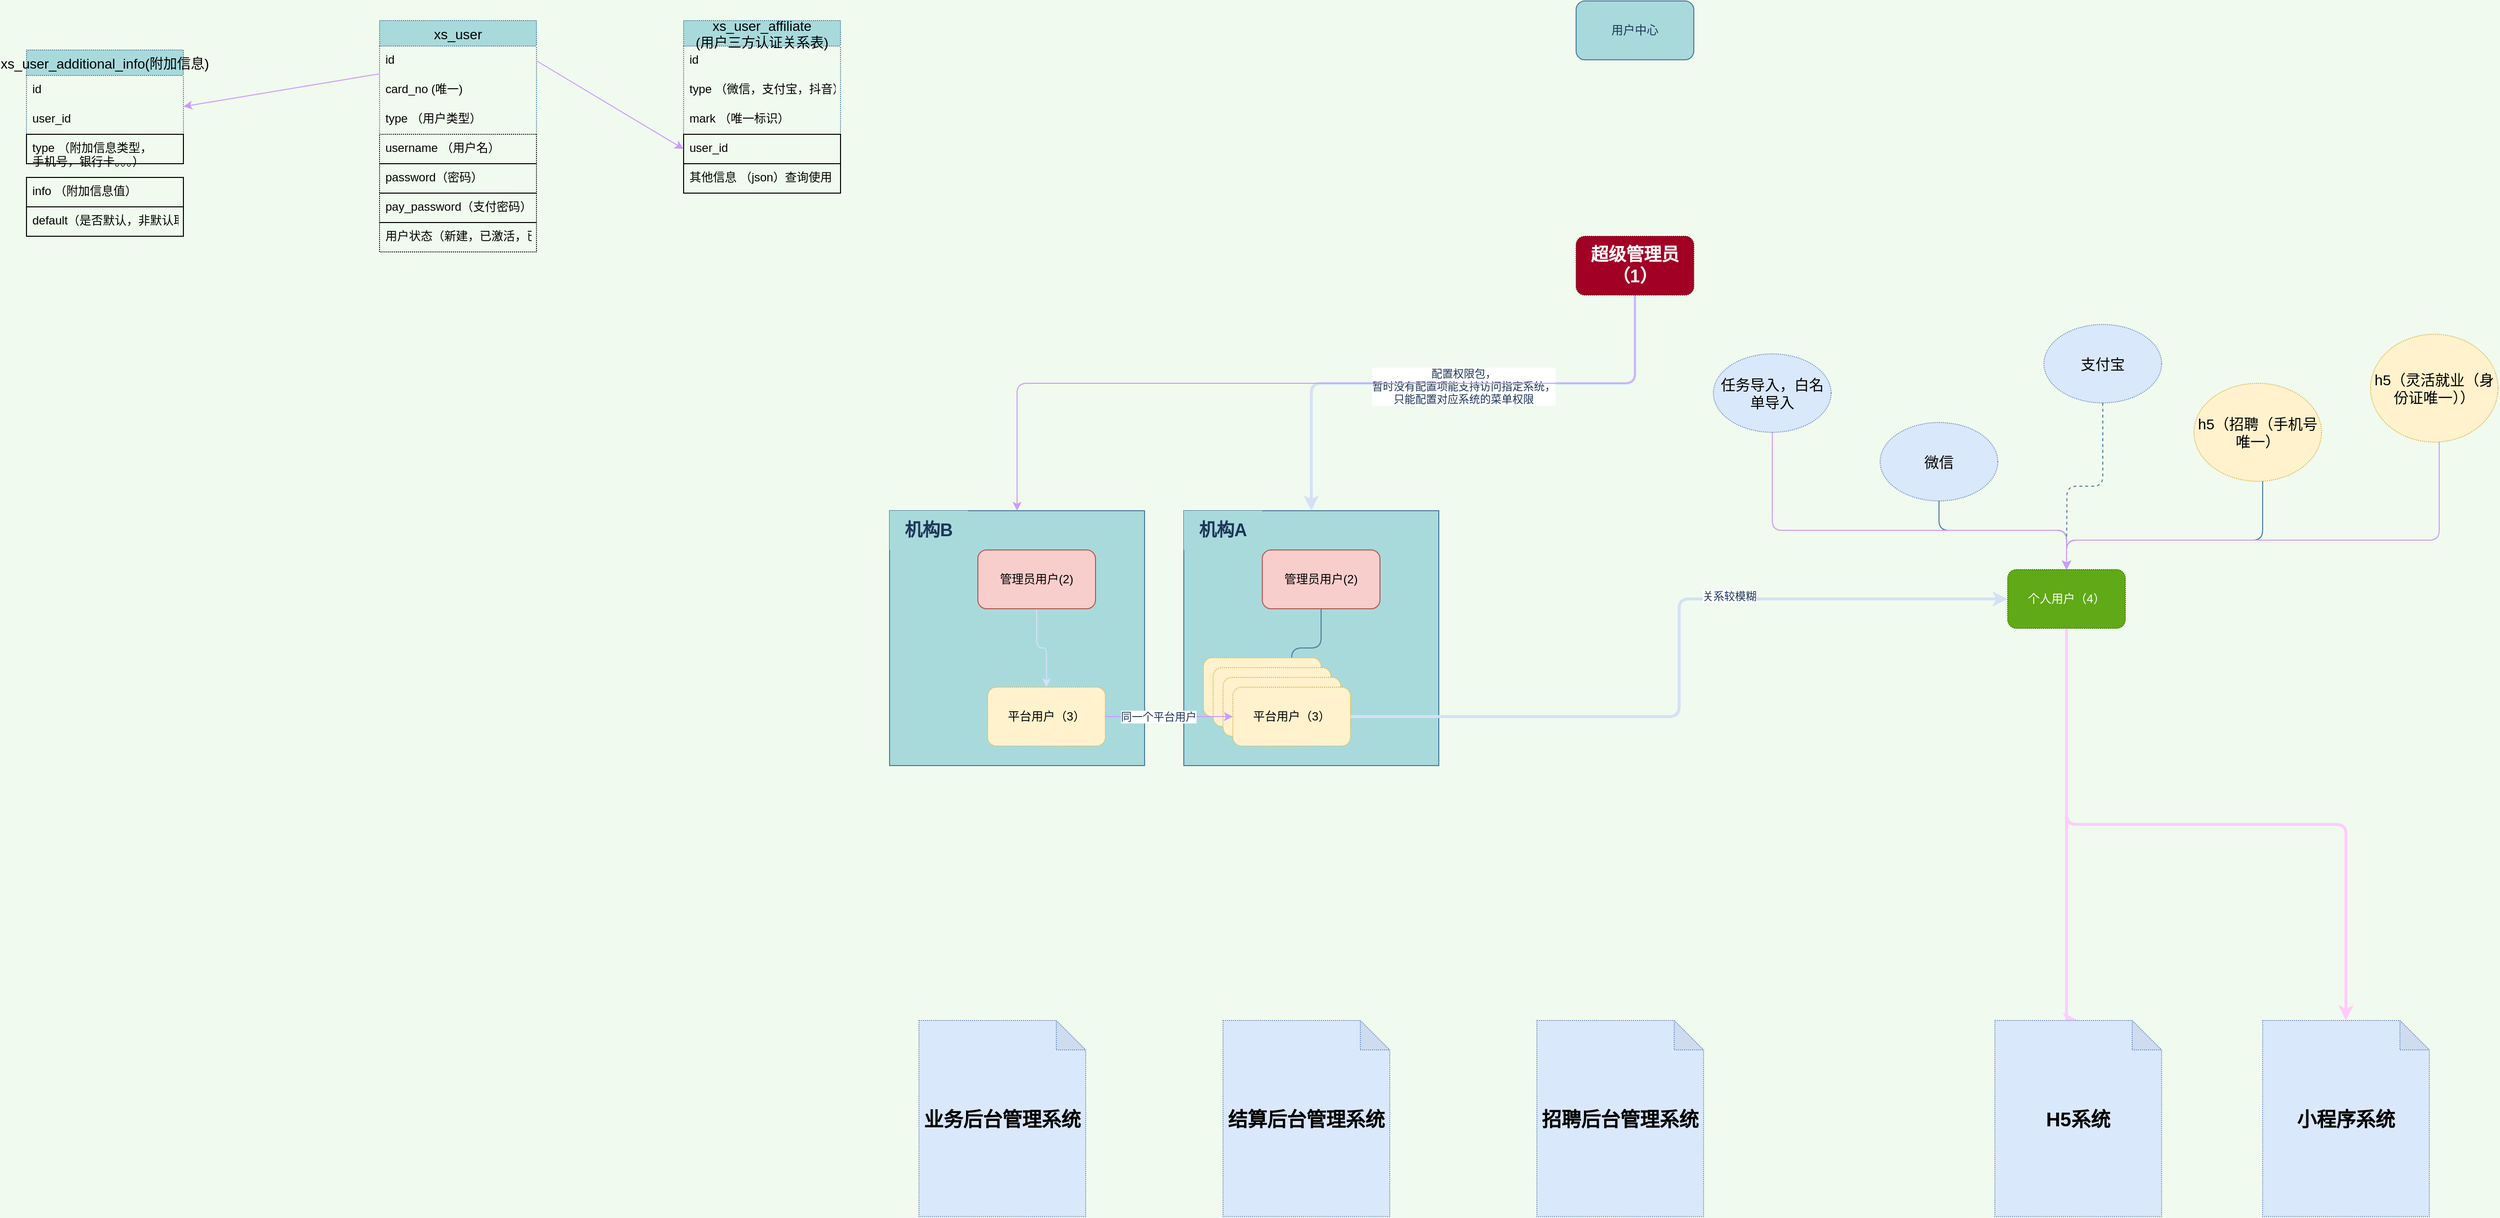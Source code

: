 <mxfile version="14.2.7" type="github">
  <diagram id="7nUUbsPAD171NSKVPP-3" name="Page-1">
    <mxGraphModel dx="3076" dy="1974" grid="1" gridSize="10" guides="1" tooltips="1" connect="1" arrows="1" fold="1" page="1" pageScale="1" pageWidth="827" pageHeight="1169" background="#F1FAEE" math="0" shadow="0">
      <root>
        <mxCell id="0" />
        <mxCell id="1" parent="0" />
        <mxCell id="RK_yV3QGJpCT5wXAtmzq-3" value="用户中心" style="rounded=1;whiteSpace=wrap;html=1;sketch=0;fillColor=#A8DADC;strokeColor=#457B9D;fontColor=#1D3557;" vertex="1" parent="1">
          <mxGeometry x="400" y="-320" width="120" height="60" as="geometry" />
        </mxCell>
        <mxCell id="RK_yV3QGJpCT5wXAtmzq-5" value="" style="whiteSpace=wrap;html=1;aspect=fixed;rounded=0;sketch=0;strokeColor=#457B9D;fillColor=#A8DADC;fontColor=#1D3557;align=left;" vertex="1" parent="1">
          <mxGeometry y="200" width="260" height="260" as="geometry" />
        </mxCell>
        <mxCell id="RK_yV3QGJpCT5wXAtmzq-8" value="&lt;b&gt;&lt;font style=&quot;font-size: 18px&quot;&gt;机构A&lt;/font&gt;&lt;/b&gt;" style="rounded=0;whiteSpace=wrap;html=1;sketch=0;fillColor=#A8DADC;fontColor=#1D3557;dashed=1;dashPattern=1 1;strokeColor=none;" vertex="1" parent="1">
          <mxGeometry y="200" width="80" height="40" as="geometry" />
        </mxCell>
        <mxCell id="RK_yV3QGJpCT5wXAtmzq-14" style="edgeStyle=orthogonalEdgeStyle;curved=0;rounded=1;sketch=0;orthogonalLoop=1;jettySize=auto;html=1;strokeColor=#457B9D;fillColor=#A8DADC;fontColor=#1D3557;" edge="1" parent="1" source="RK_yV3QGJpCT5wXAtmzq-6" target="RK_yV3QGJpCT5wXAtmzq-12">
          <mxGeometry relative="1" as="geometry" />
        </mxCell>
        <mxCell id="RK_yV3QGJpCT5wXAtmzq-6" value="管理员用户(2)" style="rounded=1;whiteSpace=wrap;html=1;sketch=0;strokeColor=#b85450;fillColor=#f8cecc;" vertex="1" parent="1">
          <mxGeometry x="80" y="240" width="120" height="60" as="geometry" />
        </mxCell>
        <mxCell id="RK_yV3QGJpCT5wXAtmzq-9" value="" style="rounded=1;whiteSpace=wrap;html=1;dashed=1;dashPattern=1 1;sketch=0;strokeColor=#d6b656;fillColor=#fff2cc;" vertex="1" parent="1">
          <mxGeometry x="20" y="350" width="120" height="60" as="geometry" />
        </mxCell>
        <mxCell id="RK_yV3QGJpCT5wXAtmzq-10" value="" style="rounded=1;whiteSpace=wrap;html=1;dashed=1;dashPattern=1 1;sketch=0;strokeColor=#d6b656;fillColor=#fff2cc;" vertex="1" parent="1">
          <mxGeometry x="30" y="360" width="120" height="60" as="geometry" />
        </mxCell>
        <mxCell id="RK_yV3QGJpCT5wXAtmzq-11" value="" style="rounded=1;whiteSpace=wrap;html=1;dashed=1;dashPattern=1 1;sketch=0;strokeColor=#d6b656;fillColor=#fff2cc;" vertex="1" parent="1">
          <mxGeometry x="40" y="370" width="120" height="60" as="geometry" />
        </mxCell>
        <mxCell id="RK_yV3QGJpCT5wXAtmzq-34" style="edgeStyle=orthogonalEdgeStyle;curved=0;rounded=1;sketch=0;orthogonalLoop=1;jettySize=auto;html=1;entryX=0;entryY=0.5;entryDx=0;entryDy=0;strokeColor=#D4E1F5;strokeWidth=3;fillColor=#A8DADC;fontColor=#1D3557;" edge="1" parent="1" source="RK_yV3QGJpCT5wXAtmzq-12" target="RK_yV3QGJpCT5wXAtmzq-16">
          <mxGeometry relative="1" as="geometry" />
        </mxCell>
        <mxCell id="RK_yV3QGJpCT5wXAtmzq-35" value="关系较模糊" style="edgeLabel;html=1;align=center;verticalAlign=middle;resizable=0;points=[];fontColor=#1D3557;" vertex="1" connectable="0" parent="RK_yV3QGJpCT5wXAtmzq-34">
          <mxGeometry x="0.281" y="3" relative="1" as="geometry">
            <mxPoint as="offset" />
          </mxGeometry>
        </mxCell>
        <mxCell id="RK_yV3QGJpCT5wXAtmzq-12" value="平台用户（3）" style="rounded=1;whiteSpace=wrap;html=1;dashed=1;dashPattern=1 1;sketch=0;strokeColor=#d6b656;fillColor=#fff2cc;" vertex="1" parent="1">
          <mxGeometry x="50" y="380" width="120" height="60" as="geometry" />
        </mxCell>
        <mxCell id="RK_yV3QGJpCT5wXAtmzq-32" style="edgeStyle=orthogonalEdgeStyle;curved=0;rounded=1;sketch=0;orthogonalLoop=1;jettySize=auto;html=1;entryX=0.5;entryY=0;entryDx=0;entryDy=0;strokeWidth=3;fillColor=#A8DADC;fontColor=#1D3557;strokeColor=#D4E1F5;" edge="1" parent="1" source="RK_yV3QGJpCT5wXAtmzq-15" target="RK_yV3QGJpCT5wXAtmzq-5">
          <mxGeometry relative="1" as="geometry">
            <Array as="points">
              <mxPoint x="460" y="70" />
              <mxPoint x="130" y="70" />
            </Array>
          </mxGeometry>
        </mxCell>
        <mxCell id="RK_yV3QGJpCT5wXAtmzq-33" value="配置权限包，&lt;br&gt;暂时没有配置项能支持访问指定系统，&lt;br&gt;只能配置对应系统的菜单权限" style="edgeLabel;html=1;align=center;verticalAlign=middle;resizable=0;points=[];fontColor=#1D3557;" vertex="1" connectable="0" parent="RK_yV3QGJpCT5wXAtmzq-32">
          <mxGeometry x="-0.036" y="3" relative="1" as="geometry">
            <mxPoint as="offset" />
          </mxGeometry>
        </mxCell>
        <mxCell id="RK_yV3QGJpCT5wXAtmzq-47" style="edgeStyle=orthogonalEdgeStyle;curved=0;rounded=1;sketch=0;orthogonalLoop=1;jettySize=auto;html=1;entryX=0.5;entryY=0;entryDx=0;entryDy=0;strokeColor=#CC99FF;strokeWidth=1;fillColor=#A8DADC;fontColor=#1D3557;" edge="1" parent="1" source="RK_yV3QGJpCT5wXAtmzq-15" target="RK_yV3QGJpCT5wXAtmzq-37">
          <mxGeometry relative="1" as="geometry">
            <Array as="points">
              <mxPoint x="460" y="70" />
              <mxPoint x="-170" y="70" />
            </Array>
          </mxGeometry>
        </mxCell>
        <mxCell id="RK_yV3QGJpCT5wXAtmzq-15" value="&lt;b&gt;&lt;font style=&quot;font-size: 18px&quot;&gt;超级管理员（1）&lt;/font&gt;&lt;/b&gt;" style="rounded=1;whiteSpace=wrap;html=1;dashed=1;dashPattern=1 1;sketch=0;strokeColor=#6F0000;fillColor=#a20025;fontColor=#ffffff;" vertex="1" parent="1">
          <mxGeometry x="400" y="-80" width="120" height="60" as="geometry" />
        </mxCell>
        <mxCell id="RK_yV3QGJpCT5wXAtmzq-30" style="edgeStyle=orthogonalEdgeStyle;curved=0;rounded=1;sketch=0;orthogonalLoop=1;jettySize=auto;html=1;entryX=0.5;entryY=0;entryDx=0;entryDy=0;entryPerimeter=0;fillColor=#A8DADC;fontColor=#1D3557;strokeColor=#FFCCFF;strokeWidth=3;" edge="1" parent="1" source="RK_yV3QGJpCT5wXAtmzq-16" target="RK_yV3QGJpCT5wXAtmzq-19">
          <mxGeometry relative="1" as="geometry">
            <Array as="points">
              <mxPoint x="900" y="720" />
            </Array>
          </mxGeometry>
        </mxCell>
        <mxCell id="RK_yV3QGJpCT5wXAtmzq-31" style="edgeStyle=orthogonalEdgeStyle;curved=0;rounded=1;sketch=0;orthogonalLoop=1;jettySize=auto;html=1;entryX=0.5;entryY=0;entryDx=0;entryDy=0;entryPerimeter=0;fillColor=#A8DADC;fontColor=#1D3557;strokeColor=#FFCCFF;strokeWidth=3;" edge="1" parent="1" source="RK_yV3QGJpCT5wXAtmzq-16" target="RK_yV3QGJpCT5wXAtmzq-25">
          <mxGeometry relative="1" as="geometry">
            <Array as="points">
              <mxPoint x="900" y="520" />
              <mxPoint x="1185" y="520" />
            </Array>
          </mxGeometry>
        </mxCell>
        <mxCell id="RK_yV3QGJpCT5wXAtmzq-16" value="个人用户（4）" style="rounded=1;whiteSpace=wrap;html=1;dashed=1;dashPattern=1 1;sketch=0;strokeColor=#2D7600;fillColor=#60a917;fontColor=#ffffff;" vertex="1" parent="1">
          <mxGeometry x="840" y="260" width="120" height="60" as="geometry" />
        </mxCell>
        <mxCell id="RK_yV3QGJpCT5wXAtmzq-17" value="&lt;b&gt;&lt;font style=&quot;font-size: 20px&quot;&gt;业务后台管理系统&lt;/font&gt;&lt;/b&gt;" style="shape=note;whiteSpace=wrap;html=1;backgroundOutline=1;darkOpacity=0.05;rounded=0;dashed=1;dashPattern=1 1;sketch=0;strokeColor=#6c8ebf;fillColor=#dae8fc;" vertex="1" parent="1">
          <mxGeometry x="-270" y="720" width="170" height="200" as="geometry" />
        </mxCell>
        <mxCell id="RK_yV3QGJpCT5wXAtmzq-18" value="&lt;b&gt;&lt;font style=&quot;font-size: 20px&quot;&gt;结算后台管理系统&lt;/font&gt;&lt;/b&gt;" style="shape=note;whiteSpace=wrap;html=1;backgroundOutline=1;darkOpacity=0.05;rounded=0;dashed=1;dashPattern=1 1;sketch=0;strokeColor=#6c8ebf;fillColor=#dae8fc;" vertex="1" parent="1">
          <mxGeometry x="40" y="720" width="170" height="200" as="geometry" />
        </mxCell>
        <mxCell id="RK_yV3QGJpCT5wXAtmzq-19" value="&lt;b&gt;&lt;font style=&quot;font-size: 20px&quot;&gt;H5系统&lt;/font&gt;&lt;/b&gt;" style="shape=note;whiteSpace=wrap;html=1;backgroundOutline=1;darkOpacity=0.05;rounded=0;dashed=1;dashPattern=1 1;sketch=0;strokeColor=#6c8ebf;fillColor=#dae8fc;" vertex="1" parent="1">
          <mxGeometry x="827" y="720" width="170" height="200" as="geometry" />
        </mxCell>
        <mxCell id="RK_yV3QGJpCT5wXAtmzq-20" value="&lt;b&gt;&lt;font style=&quot;font-size: 20px&quot;&gt;招聘后台管理系统&lt;/font&gt;&lt;/b&gt;" style="shape=note;whiteSpace=wrap;html=1;backgroundOutline=1;darkOpacity=0.05;rounded=0;dashed=1;dashPattern=1 1;sketch=0;strokeColor=#6c8ebf;fillColor=#dae8fc;" vertex="1" parent="1">
          <mxGeometry x="360" y="720" width="170" height="200" as="geometry" />
        </mxCell>
        <mxCell id="RK_yV3QGJpCT5wXAtmzq-23" style="edgeStyle=orthogonalEdgeStyle;curved=0;rounded=1;sketch=0;orthogonalLoop=1;jettySize=auto;html=1;entryX=0.5;entryY=0;entryDx=0;entryDy=0;strokeColor=#457B9D;fillColor=#A8DADC;fontColor=#1D3557;" edge="1" parent="1" source="RK_yV3QGJpCT5wXAtmzq-21" target="RK_yV3QGJpCT5wXAtmzq-16">
          <mxGeometry relative="1" as="geometry">
            <Array as="points">
              <mxPoint x="770" y="220" />
              <mxPoint x="900" y="220" />
            </Array>
          </mxGeometry>
        </mxCell>
        <mxCell id="RK_yV3QGJpCT5wXAtmzq-21" value="&lt;font style=&quot;font-size: 15px&quot;&gt;微信&lt;/font&gt;" style="ellipse;whiteSpace=wrap;html=1;rounded=0;dashed=1;dashPattern=1 1;sketch=0;strokeColor=#6c8ebf;fillColor=#dae8fc;" vertex="1" parent="1">
          <mxGeometry x="710" y="110" width="120" height="80" as="geometry" />
        </mxCell>
        <mxCell id="RK_yV3QGJpCT5wXAtmzq-24" style="edgeStyle=orthogonalEdgeStyle;curved=0;rounded=1;sketch=0;orthogonalLoop=1;jettySize=auto;html=1;strokeColor=#457B9D;fillColor=#A8DADC;fontColor=#1D3557;dashed=1;" edge="1" parent="1" source="RK_yV3QGJpCT5wXAtmzq-22">
          <mxGeometry relative="1" as="geometry">
            <mxPoint x="900" y="260" as="targetPoint" />
          </mxGeometry>
        </mxCell>
        <mxCell id="RK_yV3QGJpCT5wXAtmzq-22" value="&lt;font style=&quot;font-size: 15px&quot;&gt;支付宝&lt;/font&gt;" style="ellipse;whiteSpace=wrap;html=1;rounded=0;dashed=1;dashPattern=1 1;sketch=0;strokeColor=#6c8ebf;fillColor=#dae8fc;" vertex="1" parent="1">
          <mxGeometry x="877" y="10" width="120" height="80" as="geometry" />
        </mxCell>
        <mxCell id="RK_yV3QGJpCT5wXAtmzq-25" value="&lt;b&gt;&lt;font style=&quot;font-size: 20px&quot;&gt;小程序系统&lt;/font&gt;&lt;/b&gt;" style="shape=note;whiteSpace=wrap;html=1;backgroundOutline=1;darkOpacity=0.05;rounded=0;dashed=1;dashPattern=1 1;sketch=0;strokeColor=#6c8ebf;fillColor=#dae8fc;" vertex="1" parent="1">
          <mxGeometry x="1100" y="720" width="170" height="200" as="geometry" />
        </mxCell>
        <mxCell id="RK_yV3QGJpCT5wXAtmzq-27" style="edgeStyle=orthogonalEdgeStyle;curved=0;rounded=1;sketch=0;orthogonalLoop=1;jettySize=auto;html=1;entryX=0.5;entryY=0;entryDx=0;entryDy=0;strokeColor=#457B9D;fillColor=#A8DADC;fontColor=#1D3557;" edge="1" parent="1" source="RK_yV3QGJpCT5wXAtmzq-26" target="RK_yV3QGJpCT5wXAtmzq-16">
          <mxGeometry relative="1" as="geometry">
            <Array as="points">
              <mxPoint x="1100" y="230" />
              <mxPoint x="900" y="230" />
            </Array>
          </mxGeometry>
        </mxCell>
        <mxCell id="RK_yV3QGJpCT5wXAtmzq-26" value="&lt;font style=&quot;font-size: 15px&quot;&gt;h5（招聘（手机号唯一）&lt;/font&gt;" style="ellipse;whiteSpace=wrap;html=1;rounded=0;dashed=1;dashPattern=1 1;sketch=0;strokeColor=#d6b656;fillColor=#fff2cc;" vertex="1" parent="1">
          <mxGeometry x="1030" y="70" width="130" height="100" as="geometry" />
        </mxCell>
        <mxCell id="RK_yV3QGJpCT5wXAtmzq-37" value="" style="whiteSpace=wrap;html=1;aspect=fixed;rounded=0;sketch=0;strokeColor=#457B9D;fillColor=#A8DADC;fontColor=#1D3557;align=left;" vertex="1" parent="1">
          <mxGeometry x="-300" y="200" width="260" height="260" as="geometry" />
        </mxCell>
        <mxCell id="RK_yV3QGJpCT5wXAtmzq-39" value="&lt;b&gt;&lt;font style=&quot;font-size: 18px&quot;&gt;机构B&lt;/font&gt;&lt;/b&gt;" style="rounded=0;whiteSpace=wrap;html=1;sketch=0;fillColor=#A8DADC;fontColor=#1D3557;dashed=1;dashPattern=1 1;strokeColor=none;" vertex="1" parent="1">
          <mxGeometry x="-300" y="200" width="80" height="40" as="geometry" />
        </mxCell>
        <mxCell id="RK_yV3QGJpCT5wXAtmzq-42" style="edgeStyle=orthogonalEdgeStyle;curved=0;rounded=1;sketch=0;orthogonalLoop=1;jettySize=auto;html=1;strokeColor=#D4E1F5;strokeWidth=1;fillColor=#A8DADC;fontColor=#1D3557;" edge="1" parent="1" source="RK_yV3QGJpCT5wXAtmzq-40" target="RK_yV3QGJpCT5wXAtmzq-41">
          <mxGeometry relative="1" as="geometry" />
        </mxCell>
        <mxCell id="RK_yV3QGJpCT5wXAtmzq-40" value="管理员用户(2)" style="rounded=1;whiteSpace=wrap;html=1;sketch=0;strokeColor=#b85450;fillColor=#f8cecc;" vertex="1" parent="1">
          <mxGeometry x="-210" y="240" width="120" height="60" as="geometry" />
        </mxCell>
        <mxCell id="RK_yV3QGJpCT5wXAtmzq-48" style="edgeStyle=orthogonalEdgeStyle;curved=0;rounded=1;sketch=0;orthogonalLoop=1;jettySize=auto;html=1;entryX=0;entryY=0.5;entryDx=0;entryDy=0;strokeColor=#CC99FF;strokeWidth=1;fillColor=#A8DADC;fontColor=#1D3557;" edge="1" parent="1" source="RK_yV3QGJpCT5wXAtmzq-41" target="RK_yV3QGJpCT5wXAtmzq-12">
          <mxGeometry relative="1" as="geometry" />
        </mxCell>
        <mxCell id="RK_yV3QGJpCT5wXAtmzq-49" value="同一个平台用户" style="edgeLabel;html=1;align=center;verticalAlign=middle;resizable=0;points=[];fontColor=#1D3557;" vertex="1" connectable="0" parent="RK_yV3QGJpCT5wXAtmzq-48">
          <mxGeometry x="-0.169" relative="1" as="geometry">
            <mxPoint as="offset" />
          </mxGeometry>
        </mxCell>
        <mxCell id="RK_yV3QGJpCT5wXAtmzq-41" value="平台用户（3）" style="rounded=1;whiteSpace=wrap;html=1;dashed=1;dashPattern=1 1;sketch=0;strokeColor=#d6b656;fillColor=#fff2cc;" vertex="1" parent="1">
          <mxGeometry x="-200" y="380" width="120" height="60" as="geometry" />
        </mxCell>
        <mxCell id="RK_yV3QGJpCT5wXAtmzq-46" style="edgeStyle=orthogonalEdgeStyle;curved=0;rounded=1;sketch=0;orthogonalLoop=1;jettySize=auto;html=1;strokeColor=#CC99FF;strokeWidth=1;fillColor=#A8DADC;fontColor=#1D3557;" edge="1" parent="1" source="RK_yV3QGJpCT5wXAtmzq-45" target="RK_yV3QGJpCT5wXAtmzq-16">
          <mxGeometry relative="1" as="geometry">
            <Array as="points">
              <mxPoint x="1280" y="230" />
              <mxPoint x="900" y="230" />
            </Array>
          </mxGeometry>
        </mxCell>
        <mxCell id="RK_yV3QGJpCT5wXAtmzq-45" value="&lt;font style=&quot;font-size: 15px&quot;&gt;h5（灵活就业（身份证唯一））&lt;/font&gt;" style="ellipse;whiteSpace=wrap;html=1;rounded=0;dashed=1;dashPattern=1 1;sketch=0;strokeColor=#d6b656;fillColor=#fff2cc;" vertex="1" parent="1">
          <mxGeometry x="1210" y="20" width="130" height="110" as="geometry" />
        </mxCell>
        <mxCell id="RK_yV3QGJpCT5wXAtmzq-52" style="edgeStyle=orthogonalEdgeStyle;curved=0;rounded=1;sketch=0;orthogonalLoop=1;jettySize=auto;html=1;entryX=0.5;entryY=0;entryDx=0;entryDy=0;strokeColor=#CC99FF;strokeWidth=1;fillColor=#A8DADC;fontColor=#1D3557;" edge="1" parent="1" source="RK_yV3QGJpCT5wXAtmzq-51" target="RK_yV3QGJpCT5wXAtmzq-16">
          <mxGeometry relative="1" as="geometry">
            <Array as="points">
              <mxPoint x="600" y="220" />
              <mxPoint x="900" y="220" />
            </Array>
          </mxGeometry>
        </mxCell>
        <mxCell id="RK_yV3QGJpCT5wXAtmzq-51" value="&lt;font style=&quot;font-size: 15px&quot;&gt;任务导入，白名单导入&lt;/font&gt;" style="ellipse;whiteSpace=wrap;html=1;rounded=0;dashed=1;dashPattern=1 1;sketch=0;strokeColor=#6c8ebf;fillColor=#dae8fc;" vertex="1" parent="1">
          <mxGeometry x="540" y="40" width="120" height="80" as="geometry" />
        </mxCell>
        <mxCell id="RK_yV3QGJpCT5wXAtmzq-54" value="xs_user" style="swimlane;fontStyle=0;childLayout=stackLayout;horizontal=1;startSize=26;horizontalStack=0;resizeParent=1;resizeParentMax=0;resizeLast=0;collapsible=1;marginBottom=0;align=center;fontSize=14;rounded=0;dashed=1;dashPattern=1 1;sketch=0;strokeColor=#457B9D;fillColor=#A8DADC;" vertex="1" parent="1">
          <mxGeometry x="-820" y="-300" width="160" height="116" as="geometry" />
        </mxCell>
        <mxCell id="RK_yV3QGJpCT5wXAtmzq-55" value="id" style="text;strokeColor=none;fillColor=none;spacingLeft=4;spacingRight=4;overflow=hidden;rotatable=0;points=[[0,0.5],[1,0.5]];portConstraint=eastwest;fontSize=12;" vertex="1" parent="RK_yV3QGJpCT5wXAtmzq-54">
          <mxGeometry y="26" width="160" height="30" as="geometry" />
        </mxCell>
        <mxCell id="RK_yV3QGJpCT5wXAtmzq-56" value="card_no (唯一)" style="text;strokeColor=none;fillColor=none;spacingLeft=4;spacingRight=4;overflow=hidden;rotatable=0;points=[[0,0.5],[1,0.5]];portConstraint=eastwest;fontSize=12;" vertex="1" parent="RK_yV3QGJpCT5wXAtmzq-54">
          <mxGeometry y="56" width="160" height="30" as="geometry" />
        </mxCell>
        <mxCell id="RK_yV3QGJpCT5wXAtmzq-57" value="type （用户类型）" style="text;strokeColor=none;fillColor=none;spacingLeft=4;spacingRight=4;overflow=hidden;rotatable=0;points=[[0,0.5],[1,0.5]];portConstraint=eastwest;fontSize=12;" vertex="1" parent="RK_yV3QGJpCT5wXAtmzq-54">
          <mxGeometry y="86" width="160" height="30" as="geometry" />
        </mxCell>
        <mxCell id="RK_yV3QGJpCT5wXAtmzq-58" value="xs_user_affiliate &#xa;(用户三方认证关系表)" style="swimlane;fontStyle=0;childLayout=stackLayout;horizontal=1;startSize=26;horizontalStack=0;resizeParent=1;resizeParentMax=0;resizeLast=0;collapsible=1;marginBottom=0;align=center;fontSize=14;rounded=0;dashed=1;dashPattern=1 1;sketch=0;strokeColor=#457B9D;fillColor=#A8DADC;" vertex="1" parent="1">
          <mxGeometry x="-510" y="-300" width="160" height="116" as="geometry" />
        </mxCell>
        <mxCell id="RK_yV3QGJpCT5wXAtmzq-59" value="id" style="text;strokeColor=none;fillColor=none;spacingLeft=4;spacingRight=4;overflow=hidden;rotatable=0;points=[[0,0.5],[1,0.5]];portConstraint=eastwest;fontSize=12;" vertex="1" parent="RK_yV3QGJpCT5wXAtmzq-58">
          <mxGeometry y="26" width="160" height="30" as="geometry" />
        </mxCell>
        <mxCell id="RK_yV3QGJpCT5wXAtmzq-60" value="type （微信，支付宝，抖音）" style="text;strokeColor=none;fillColor=none;spacingLeft=4;spacingRight=4;overflow=hidden;rotatable=0;points=[[0,0.5],[1,0.5]];portConstraint=eastwest;fontSize=12;" vertex="1" parent="RK_yV3QGJpCT5wXAtmzq-58">
          <mxGeometry y="56" width="160" height="30" as="geometry" />
        </mxCell>
        <mxCell id="RK_yV3QGJpCT5wXAtmzq-61" value="mark （唯一标识）" style="text;strokeColor=none;fillColor=none;spacingLeft=4;spacingRight=4;overflow=hidden;rotatable=0;points=[[0,0.5],[1,0.5]];portConstraint=eastwest;fontSize=12;" vertex="1" parent="RK_yV3QGJpCT5wXAtmzq-58">
          <mxGeometry y="86" width="160" height="30" as="geometry" />
        </mxCell>
        <mxCell id="RK_yV3QGJpCT5wXAtmzq-63" value="user_id" style="text;fillColor=none;spacingLeft=4;spacingRight=4;overflow=hidden;rotatable=0;points=[[0,0.5],[1,0.5]];portConstraint=eastwest;fontSize=12;strokeColor=#000000;" vertex="1" parent="1">
          <mxGeometry x="-510" y="-184" width="160" height="30" as="geometry" />
        </mxCell>
        <mxCell id="RK_yV3QGJpCT5wXAtmzq-64" value="其他信息 （json）查询使用" style="text;fillColor=none;spacingLeft=4;spacingRight=4;overflow=hidden;rotatable=0;points=[[0,0.5],[1,0.5]];portConstraint=eastwest;fontSize=12;strokeColor=#000000;" vertex="1" parent="1">
          <mxGeometry x="-510" y="-154" width="160" height="30" as="geometry" />
        </mxCell>
        <mxCell id="RK_yV3QGJpCT5wXAtmzq-65" style="rounded=1;sketch=0;orthogonalLoop=1;jettySize=auto;html=1;entryX=0;entryY=0.5;entryDx=0;entryDy=0;strokeColor=#CC99FF;strokeWidth=1;fillColor=#A8DADC;fontColor=#1D3557;exitX=1;exitY=0.5;exitDx=0;exitDy=0;" edge="1" parent="1" source="RK_yV3QGJpCT5wXAtmzq-55" target="RK_yV3QGJpCT5wXAtmzq-63">
          <mxGeometry relative="1" as="geometry" />
        </mxCell>
        <mxCell id="RK_yV3QGJpCT5wXAtmzq-66" value="username （用户名）" style="text;fillColor=none;spacingLeft=4;spacingRight=4;overflow=hidden;rotatable=0;points=[[0,0.5],[1,0.5]];portConstraint=eastwest;fontSize=12;dashed=1;strokeColor=#000000;dashPattern=1 1;" vertex="1" parent="1">
          <mxGeometry x="-820" y="-184" width="160" height="30" as="geometry" />
        </mxCell>
        <mxCell id="RK_yV3QGJpCT5wXAtmzq-67" value="password（密码）" style="text;fillColor=none;spacingLeft=4;spacingRight=4;overflow=hidden;rotatable=0;points=[[0,0.5],[1,0.5]];portConstraint=eastwest;fontSize=12;dashed=1;strokeColor=#000000;dashPattern=1 1;" vertex="1" parent="1">
          <mxGeometry x="-820" y="-154" width="160" height="30" as="geometry" />
        </mxCell>
        <mxCell id="RK_yV3QGJpCT5wXAtmzq-68" value="pay_password（支付密码）" style="text;fillColor=none;spacingLeft=4;spacingRight=4;overflow=hidden;rotatable=0;points=[[0,0.5],[1,0.5]];portConstraint=eastwest;fontSize=12;dashed=1;strokeColor=#000000;dashPattern=1 1;" vertex="1" parent="1">
          <mxGeometry x="-820" y="-124" width="160" height="30" as="geometry" />
        </mxCell>
        <mxCell id="RK_yV3QGJpCT5wXAtmzq-69" value="用户状态（新建，已激活，已过期，已锁定，已注销）" style="text;fillColor=none;spacingLeft=4;spacingRight=4;overflow=hidden;rotatable=0;points=[[0,0.5],[1,0.5]];portConstraint=eastwest;fontSize=12;dashed=1;strokeColor=#000000;dashPattern=1 1;" vertex="1" parent="1">
          <mxGeometry x="-820" y="-94" width="160" height="30" as="geometry" />
        </mxCell>
        <mxCell id="RK_yV3QGJpCT5wXAtmzq-70" value="xs_user_additional_info(附加信息)" style="swimlane;fontStyle=0;childLayout=stackLayout;horizontal=1;startSize=26;horizontalStack=0;resizeParent=1;resizeParentMax=0;resizeLast=0;collapsible=1;marginBottom=0;align=center;fontSize=14;rounded=0;dashed=1;dashPattern=1 1;sketch=0;strokeColor=#457B9D;fillColor=#A8DADC;" vertex="1" parent="1">
          <mxGeometry x="-1180" y="-270" width="160" height="116" as="geometry" />
        </mxCell>
        <mxCell id="RK_yV3QGJpCT5wXAtmzq-71" value="id" style="text;strokeColor=none;fillColor=none;spacingLeft=4;spacingRight=4;overflow=hidden;rotatable=0;points=[[0,0.5],[1,0.5]];portConstraint=eastwest;fontSize=12;" vertex="1" parent="RK_yV3QGJpCT5wXAtmzq-70">
          <mxGeometry y="26" width="160" height="30" as="geometry" />
        </mxCell>
        <mxCell id="RK_yV3QGJpCT5wXAtmzq-72" value="user_id " style="text;strokeColor=none;fillColor=none;spacingLeft=4;spacingRight=4;overflow=hidden;rotatable=0;points=[[0,0.5],[1,0.5]];portConstraint=eastwest;fontSize=12;" vertex="1" parent="RK_yV3QGJpCT5wXAtmzq-70">
          <mxGeometry y="56" width="160" height="30" as="geometry" />
        </mxCell>
        <mxCell id="RK_yV3QGJpCT5wXAtmzq-73" value="type （附加信息类型，&#xa;手机号，银行卡。。。）" style="text;fillColor=none;spacingLeft=4;spacingRight=4;overflow=hidden;rotatable=0;points=[[0,0.5],[1,0.5]];portConstraint=eastwest;fontSize=12;strokeColor=#000000;" vertex="1" parent="RK_yV3QGJpCT5wXAtmzq-70">
          <mxGeometry y="86" width="160" height="30" as="geometry" />
        </mxCell>
        <mxCell id="RK_yV3QGJpCT5wXAtmzq-74" value="info （附加信息值）" style="text;fillColor=none;spacingLeft=4;spacingRight=4;overflow=hidden;rotatable=0;points=[[0,0.5],[1,0.5]];portConstraint=eastwest;fontSize=12;strokeColor=#000000;" vertex="1" parent="1">
          <mxGeometry x="-1180" y="-140" width="160" height="30" as="geometry" />
        </mxCell>
        <mxCell id="RK_yV3QGJpCT5wXAtmzq-75" value="default（是否默认，非默认取最新）" style="text;fillColor=none;spacingLeft=4;spacingRight=4;overflow=hidden;rotatable=0;points=[[0,0.5],[1,0.5]];portConstraint=eastwest;fontSize=12;strokeColor=#000000;" vertex="1" parent="1">
          <mxGeometry x="-1180" y="-110" width="160" height="30" as="geometry" />
        </mxCell>
        <mxCell id="RK_yV3QGJpCT5wXAtmzq-76" style="edgeStyle=none;rounded=1;sketch=0;orthogonalLoop=1;jettySize=auto;html=1;strokeColor=#CC99FF;strokeWidth=1;fillColor=#A8DADC;fontColor=#1D3557;" edge="1" parent="1" source="RK_yV3QGJpCT5wXAtmzq-55" target="RK_yV3QGJpCT5wXAtmzq-72">
          <mxGeometry relative="1" as="geometry" />
        </mxCell>
      </root>
    </mxGraphModel>
  </diagram>
</mxfile>
